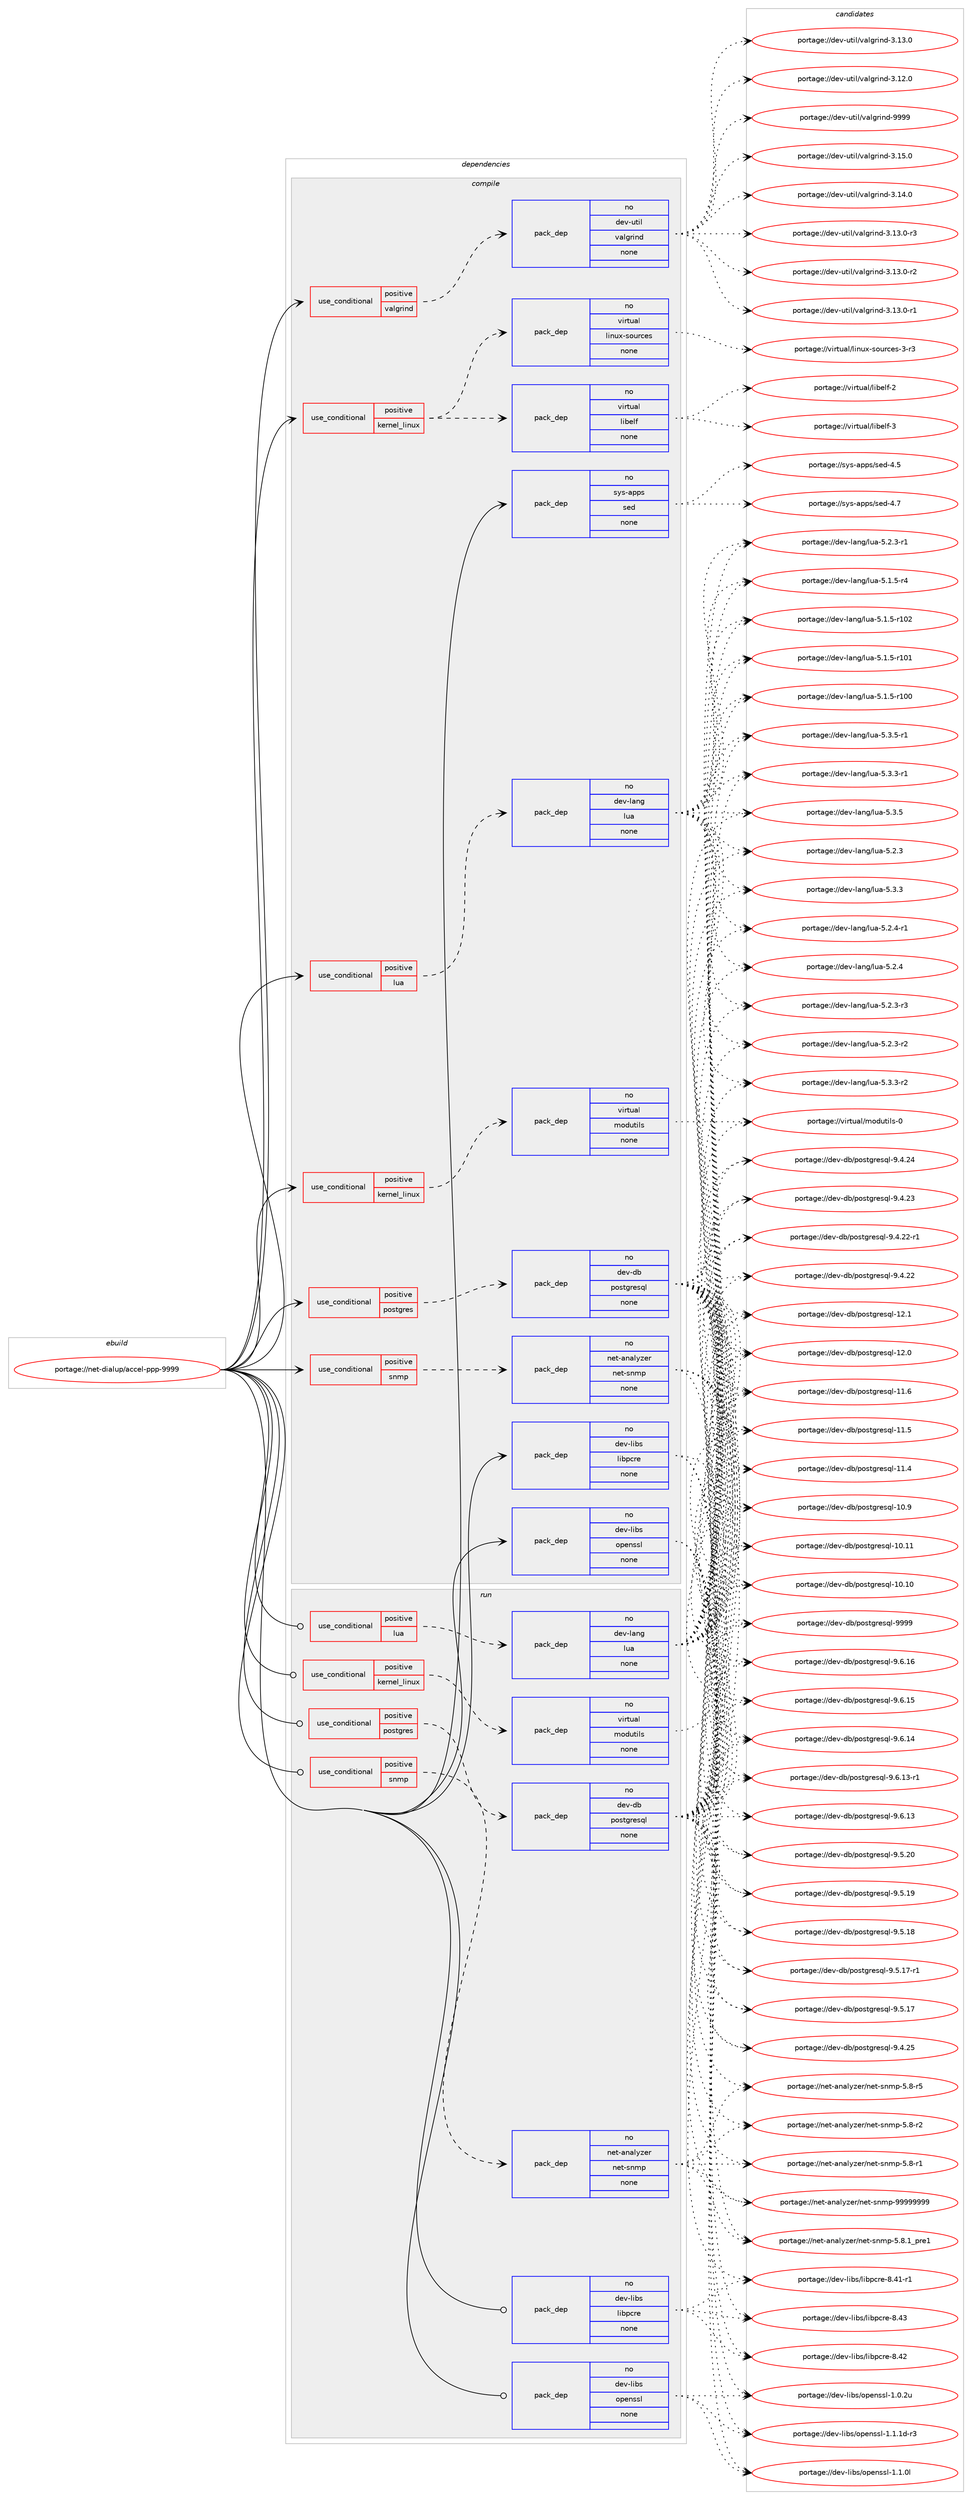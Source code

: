 digraph prolog {

# *************
# Graph options
# *************

newrank=true;
concentrate=true;
compound=true;
graph [rankdir=LR,fontname=Helvetica,fontsize=10,ranksep=1.5];#, ranksep=2.5, nodesep=0.2];
edge  [arrowhead=vee];
node  [fontname=Helvetica,fontsize=10];

# **********
# The ebuild
# **********

subgraph cluster_leftcol {
color=gray;
rank=same;
label=<<i>ebuild</i>>;
id [label="portage://net-dialup/accel-ppp-9999", color=red, width=4, href="../net-dialup/accel-ppp-9999.svg"];
}

# ****************
# The dependencies
# ****************

subgraph cluster_midcol {
color=gray;
label=<<i>dependencies</i>>;
subgraph cluster_compile {
fillcolor="#eeeeee";
style=filled;
label=<<i>compile</i>>;
subgraph cond34930 {
dependency162911 [label=<<TABLE BORDER="0" CELLBORDER="1" CELLSPACING="0" CELLPADDING="4"><TR><TD ROWSPAN="3" CELLPADDING="10">use_conditional</TD></TR><TR><TD>positive</TD></TR><TR><TD>kernel_linux</TD></TR></TABLE>>, shape=none, color=red];
subgraph pack125384 {
dependency162912 [label=<<TABLE BORDER="0" CELLBORDER="1" CELLSPACING="0" CELLPADDING="4" WIDTH="220"><TR><TD ROWSPAN="6" CELLPADDING="30">pack_dep</TD></TR><TR><TD WIDTH="110">no</TD></TR><TR><TD>virtual</TD></TR><TR><TD>linux-sources</TD></TR><TR><TD>none</TD></TR><TR><TD></TD></TR></TABLE>>, shape=none, color=blue];
}
dependency162911:e -> dependency162912:w [weight=20,style="dashed",arrowhead="vee"];
subgraph pack125385 {
dependency162913 [label=<<TABLE BORDER="0" CELLBORDER="1" CELLSPACING="0" CELLPADDING="4" WIDTH="220"><TR><TD ROWSPAN="6" CELLPADDING="30">pack_dep</TD></TR><TR><TD WIDTH="110">no</TD></TR><TR><TD>virtual</TD></TR><TR><TD>libelf</TD></TR><TR><TD>none</TD></TR><TR><TD></TD></TR></TABLE>>, shape=none, color=blue];
}
dependency162911:e -> dependency162913:w [weight=20,style="dashed",arrowhead="vee"];
}
id:e -> dependency162911:w [weight=20,style="solid",arrowhead="vee"];
subgraph cond34931 {
dependency162914 [label=<<TABLE BORDER="0" CELLBORDER="1" CELLSPACING="0" CELLPADDING="4"><TR><TD ROWSPAN="3" CELLPADDING="10">use_conditional</TD></TR><TR><TD>positive</TD></TR><TR><TD>kernel_linux</TD></TR></TABLE>>, shape=none, color=red];
subgraph pack125386 {
dependency162915 [label=<<TABLE BORDER="0" CELLBORDER="1" CELLSPACING="0" CELLPADDING="4" WIDTH="220"><TR><TD ROWSPAN="6" CELLPADDING="30">pack_dep</TD></TR><TR><TD WIDTH="110">no</TD></TR><TR><TD>virtual</TD></TR><TR><TD>modutils</TD></TR><TR><TD>none</TD></TR><TR><TD></TD></TR></TABLE>>, shape=none, color=blue];
}
dependency162914:e -> dependency162915:w [weight=20,style="dashed",arrowhead="vee"];
}
id:e -> dependency162914:w [weight=20,style="solid",arrowhead="vee"];
subgraph cond34932 {
dependency162916 [label=<<TABLE BORDER="0" CELLBORDER="1" CELLSPACING="0" CELLPADDING="4"><TR><TD ROWSPAN="3" CELLPADDING="10">use_conditional</TD></TR><TR><TD>positive</TD></TR><TR><TD>lua</TD></TR></TABLE>>, shape=none, color=red];
subgraph pack125387 {
dependency162917 [label=<<TABLE BORDER="0" CELLBORDER="1" CELLSPACING="0" CELLPADDING="4" WIDTH="220"><TR><TD ROWSPAN="6" CELLPADDING="30">pack_dep</TD></TR><TR><TD WIDTH="110">no</TD></TR><TR><TD>dev-lang</TD></TR><TR><TD>lua</TD></TR><TR><TD>none</TD></TR><TR><TD></TD></TR></TABLE>>, shape=none, color=blue];
}
dependency162916:e -> dependency162917:w [weight=20,style="dashed",arrowhead="vee"];
}
id:e -> dependency162916:w [weight=20,style="solid",arrowhead="vee"];
subgraph cond34933 {
dependency162918 [label=<<TABLE BORDER="0" CELLBORDER="1" CELLSPACING="0" CELLPADDING="4"><TR><TD ROWSPAN="3" CELLPADDING="10">use_conditional</TD></TR><TR><TD>positive</TD></TR><TR><TD>postgres</TD></TR></TABLE>>, shape=none, color=red];
subgraph pack125388 {
dependency162919 [label=<<TABLE BORDER="0" CELLBORDER="1" CELLSPACING="0" CELLPADDING="4" WIDTH="220"><TR><TD ROWSPAN="6" CELLPADDING="30">pack_dep</TD></TR><TR><TD WIDTH="110">no</TD></TR><TR><TD>dev-db</TD></TR><TR><TD>postgresql</TD></TR><TR><TD>none</TD></TR><TR><TD></TD></TR></TABLE>>, shape=none, color=blue];
}
dependency162918:e -> dependency162919:w [weight=20,style="dashed",arrowhead="vee"];
}
id:e -> dependency162918:w [weight=20,style="solid",arrowhead="vee"];
subgraph cond34934 {
dependency162920 [label=<<TABLE BORDER="0" CELLBORDER="1" CELLSPACING="0" CELLPADDING="4"><TR><TD ROWSPAN="3" CELLPADDING="10">use_conditional</TD></TR><TR><TD>positive</TD></TR><TR><TD>snmp</TD></TR></TABLE>>, shape=none, color=red];
subgraph pack125389 {
dependency162921 [label=<<TABLE BORDER="0" CELLBORDER="1" CELLSPACING="0" CELLPADDING="4" WIDTH="220"><TR><TD ROWSPAN="6" CELLPADDING="30">pack_dep</TD></TR><TR><TD WIDTH="110">no</TD></TR><TR><TD>net-analyzer</TD></TR><TR><TD>net-snmp</TD></TR><TR><TD>none</TD></TR><TR><TD></TD></TR></TABLE>>, shape=none, color=blue];
}
dependency162920:e -> dependency162921:w [weight=20,style="dashed",arrowhead="vee"];
}
id:e -> dependency162920:w [weight=20,style="solid",arrowhead="vee"];
subgraph cond34935 {
dependency162922 [label=<<TABLE BORDER="0" CELLBORDER="1" CELLSPACING="0" CELLPADDING="4"><TR><TD ROWSPAN="3" CELLPADDING="10">use_conditional</TD></TR><TR><TD>positive</TD></TR><TR><TD>valgrind</TD></TR></TABLE>>, shape=none, color=red];
subgraph pack125390 {
dependency162923 [label=<<TABLE BORDER="0" CELLBORDER="1" CELLSPACING="0" CELLPADDING="4" WIDTH="220"><TR><TD ROWSPAN="6" CELLPADDING="30">pack_dep</TD></TR><TR><TD WIDTH="110">no</TD></TR><TR><TD>dev-util</TD></TR><TR><TD>valgrind</TD></TR><TR><TD>none</TD></TR><TR><TD></TD></TR></TABLE>>, shape=none, color=blue];
}
dependency162922:e -> dependency162923:w [weight=20,style="dashed",arrowhead="vee"];
}
id:e -> dependency162922:w [weight=20,style="solid",arrowhead="vee"];
subgraph pack125391 {
dependency162924 [label=<<TABLE BORDER="0" CELLBORDER="1" CELLSPACING="0" CELLPADDING="4" WIDTH="220"><TR><TD ROWSPAN="6" CELLPADDING="30">pack_dep</TD></TR><TR><TD WIDTH="110">no</TD></TR><TR><TD>dev-libs</TD></TR><TR><TD>libpcre</TD></TR><TR><TD>none</TD></TR><TR><TD></TD></TR></TABLE>>, shape=none, color=blue];
}
id:e -> dependency162924:w [weight=20,style="solid",arrowhead="vee"];
subgraph pack125392 {
dependency162925 [label=<<TABLE BORDER="0" CELLBORDER="1" CELLSPACING="0" CELLPADDING="4" WIDTH="220"><TR><TD ROWSPAN="6" CELLPADDING="30">pack_dep</TD></TR><TR><TD WIDTH="110">no</TD></TR><TR><TD>dev-libs</TD></TR><TR><TD>openssl</TD></TR><TR><TD>none</TD></TR><TR><TD></TD></TR></TABLE>>, shape=none, color=blue];
}
id:e -> dependency162925:w [weight=20,style="solid",arrowhead="vee"];
subgraph pack125393 {
dependency162926 [label=<<TABLE BORDER="0" CELLBORDER="1" CELLSPACING="0" CELLPADDING="4" WIDTH="220"><TR><TD ROWSPAN="6" CELLPADDING="30">pack_dep</TD></TR><TR><TD WIDTH="110">no</TD></TR><TR><TD>sys-apps</TD></TR><TR><TD>sed</TD></TR><TR><TD>none</TD></TR><TR><TD></TD></TR></TABLE>>, shape=none, color=blue];
}
id:e -> dependency162926:w [weight=20,style="solid",arrowhead="vee"];
}
subgraph cluster_compileandrun {
fillcolor="#eeeeee";
style=filled;
label=<<i>compile and run</i>>;
}
subgraph cluster_run {
fillcolor="#eeeeee";
style=filled;
label=<<i>run</i>>;
subgraph cond34936 {
dependency162927 [label=<<TABLE BORDER="0" CELLBORDER="1" CELLSPACING="0" CELLPADDING="4"><TR><TD ROWSPAN="3" CELLPADDING="10">use_conditional</TD></TR><TR><TD>positive</TD></TR><TR><TD>kernel_linux</TD></TR></TABLE>>, shape=none, color=red];
subgraph pack125394 {
dependency162928 [label=<<TABLE BORDER="0" CELLBORDER="1" CELLSPACING="0" CELLPADDING="4" WIDTH="220"><TR><TD ROWSPAN="6" CELLPADDING="30">pack_dep</TD></TR><TR><TD WIDTH="110">no</TD></TR><TR><TD>virtual</TD></TR><TR><TD>modutils</TD></TR><TR><TD>none</TD></TR><TR><TD></TD></TR></TABLE>>, shape=none, color=blue];
}
dependency162927:e -> dependency162928:w [weight=20,style="dashed",arrowhead="vee"];
}
id:e -> dependency162927:w [weight=20,style="solid",arrowhead="odot"];
subgraph cond34937 {
dependency162929 [label=<<TABLE BORDER="0" CELLBORDER="1" CELLSPACING="0" CELLPADDING="4"><TR><TD ROWSPAN="3" CELLPADDING="10">use_conditional</TD></TR><TR><TD>positive</TD></TR><TR><TD>lua</TD></TR></TABLE>>, shape=none, color=red];
subgraph pack125395 {
dependency162930 [label=<<TABLE BORDER="0" CELLBORDER="1" CELLSPACING="0" CELLPADDING="4" WIDTH="220"><TR><TD ROWSPAN="6" CELLPADDING="30">pack_dep</TD></TR><TR><TD WIDTH="110">no</TD></TR><TR><TD>dev-lang</TD></TR><TR><TD>lua</TD></TR><TR><TD>none</TD></TR><TR><TD></TD></TR></TABLE>>, shape=none, color=blue];
}
dependency162929:e -> dependency162930:w [weight=20,style="dashed",arrowhead="vee"];
}
id:e -> dependency162929:w [weight=20,style="solid",arrowhead="odot"];
subgraph cond34938 {
dependency162931 [label=<<TABLE BORDER="0" CELLBORDER="1" CELLSPACING="0" CELLPADDING="4"><TR><TD ROWSPAN="3" CELLPADDING="10">use_conditional</TD></TR><TR><TD>positive</TD></TR><TR><TD>postgres</TD></TR></TABLE>>, shape=none, color=red];
subgraph pack125396 {
dependency162932 [label=<<TABLE BORDER="0" CELLBORDER="1" CELLSPACING="0" CELLPADDING="4" WIDTH="220"><TR><TD ROWSPAN="6" CELLPADDING="30">pack_dep</TD></TR><TR><TD WIDTH="110">no</TD></TR><TR><TD>dev-db</TD></TR><TR><TD>postgresql</TD></TR><TR><TD>none</TD></TR><TR><TD></TD></TR></TABLE>>, shape=none, color=blue];
}
dependency162931:e -> dependency162932:w [weight=20,style="dashed",arrowhead="vee"];
}
id:e -> dependency162931:w [weight=20,style="solid",arrowhead="odot"];
subgraph cond34939 {
dependency162933 [label=<<TABLE BORDER="0" CELLBORDER="1" CELLSPACING="0" CELLPADDING="4"><TR><TD ROWSPAN="3" CELLPADDING="10">use_conditional</TD></TR><TR><TD>positive</TD></TR><TR><TD>snmp</TD></TR></TABLE>>, shape=none, color=red];
subgraph pack125397 {
dependency162934 [label=<<TABLE BORDER="0" CELLBORDER="1" CELLSPACING="0" CELLPADDING="4" WIDTH="220"><TR><TD ROWSPAN="6" CELLPADDING="30">pack_dep</TD></TR><TR><TD WIDTH="110">no</TD></TR><TR><TD>net-analyzer</TD></TR><TR><TD>net-snmp</TD></TR><TR><TD>none</TD></TR><TR><TD></TD></TR></TABLE>>, shape=none, color=blue];
}
dependency162933:e -> dependency162934:w [weight=20,style="dashed",arrowhead="vee"];
}
id:e -> dependency162933:w [weight=20,style="solid",arrowhead="odot"];
subgraph pack125398 {
dependency162935 [label=<<TABLE BORDER="0" CELLBORDER="1" CELLSPACING="0" CELLPADDING="4" WIDTH="220"><TR><TD ROWSPAN="6" CELLPADDING="30">pack_dep</TD></TR><TR><TD WIDTH="110">no</TD></TR><TR><TD>dev-libs</TD></TR><TR><TD>libpcre</TD></TR><TR><TD>none</TD></TR><TR><TD></TD></TR></TABLE>>, shape=none, color=blue];
}
id:e -> dependency162935:w [weight=20,style="solid",arrowhead="odot"];
subgraph pack125399 {
dependency162936 [label=<<TABLE BORDER="0" CELLBORDER="1" CELLSPACING="0" CELLPADDING="4" WIDTH="220"><TR><TD ROWSPAN="6" CELLPADDING="30">pack_dep</TD></TR><TR><TD WIDTH="110">no</TD></TR><TR><TD>dev-libs</TD></TR><TR><TD>openssl</TD></TR><TR><TD>none</TD></TR><TR><TD></TD></TR></TABLE>>, shape=none, color=blue];
}
id:e -> dependency162936:w [weight=20,style="solid",arrowhead="odot"];
}
}

# **************
# The candidates
# **************

subgraph cluster_choices {
rank=same;
color=gray;
label=<<i>candidates</i>>;

subgraph choice125384 {
color=black;
nodesep=1;
choice1181051141161179710847108105110117120451151111171149910111545514511451 [label="portage://virtual/linux-sources-3-r3", color=red, width=4,href="../virtual/linux-sources-3-r3.svg"];
dependency162912:e -> choice1181051141161179710847108105110117120451151111171149910111545514511451:w [style=dotted,weight="100"];
}
subgraph choice125385 {
color=black;
nodesep=1;
choice1181051141161179710847108105981011081024551 [label="portage://virtual/libelf-3", color=red, width=4,href="../virtual/libelf-3.svg"];
choice1181051141161179710847108105981011081024550 [label="portage://virtual/libelf-2", color=red, width=4,href="../virtual/libelf-2.svg"];
dependency162913:e -> choice1181051141161179710847108105981011081024551:w [style=dotted,weight="100"];
dependency162913:e -> choice1181051141161179710847108105981011081024550:w [style=dotted,weight="100"];
}
subgraph choice125386 {
color=black;
nodesep=1;
choice11810511411611797108471091111001171161051081154548 [label="portage://virtual/modutils-0", color=red, width=4,href="../virtual/modutils-0.svg"];
dependency162915:e -> choice11810511411611797108471091111001171161051081154548:w [style=dotted,weight="100"];
}
subgraph choice125387 {
color=black;
nodesep=1;
choice100101118451089711010347108117974553465146534511449 [label="portage://dev-lang/lua-5.3.5-r1", color=red, width=4,href="../dev-lang/lua-5.3.5-r1.svg"];
choice10010111845108971101034710811797455346514653 [label="portage://dev-lang/lua-5.3.5", color=red, width=4,href="../dev-lang/lua-5.3.5.svg"];
choice100101118451089711010347108117974553465146514511450 [label="portage://dev-lang/lua-5.3.3-r2", color=red, width=4,href="../dev-lang/lua-5.3.3-r2.svg"];
choice100101118451089711010347108117974553465146514511449 [label="portage://dev-lang/lua-5.3.3-r1", color=red, width=4,href="../dev-lang/lua-5.3.3-r1.svg"];
choice10010111845108971101034710811797455346514651 [label="portage://dev-lang/lua-5.3.3", color=red, width=4,href="../dev-lang/lua-5.3.3.svg"];
choice100101118451089711010347108117974553465046524511449 [label="portage://dev-lang/lua-5.2.4-r1", color=red, width=4,href="../dev-lang/lua-5.2.4-r1.svg"];
choice10010111845108971101034710811797455346504652 [label="portage://dev-lang/lua-5.2.4", color=red, width=4,href="../dev-lang/lua-5.2.4.svg"];
choice100101118451089711010347108117974553465046514511451 [label="portage://dev-lang/lua-5.2.3-r3", color=red, width=4,href="../dev-lang/lua-5.2.3-r3.svg"];
choice100101118451089711010347108117974553465046514511450 [label="portage://dev-lang/lua-5.2.3-r2", color=red, width=4,href="../dev-lang/lua-5.2.3-r2.svg"];
choice100101118451089711010347108117974553465046514511449 [label="portage://dev-lang/lua-5.2.3-r1", color=red, width=4,href="../dev-lang/lua-5.2.3-r1.svg"];
choice10010111845108971101034710811797455346504651 [label="portage://dev-lang/lua-5.2.3", color=red, width=4,href="../dev-lang/lua-5.2.3.svg"];
choice100101118451089711010347108117974553464946534511452 [label="portage://dev-lang/lua-5.1.5-r4", color=red, width=4,href="../dev-lang/lua-5.1.5-r4.svg"];
choice1001011184510897110103471081179745534649465345114494850 [label="portage://dev-lang/lua-5.1.5-r102", color=red, width=4,href="../dev-lang/lua-5.1.5-r102.svg"];
choice1001011184510897110103471081179745534649465345114494849 [label="portage://dev-lang/lua-5.1.5-r101", color=red, width=4,href="../dev-lang/lua-5.1.5-r101.svg"];
choice1001011184510897110103471081179745534649465345114494848 [label="portage://dev-lang/lua-5.1.5-r100", color=red, width=4,href="../dev-lang/lua-5.1.5-r100.svg"];
dependency162917:e -> choice100101118451089711010347108117974553465146534511449:w [style=dotted,weight="100"];
dependency162917:e -> choice10010111845108971101034710811797455346514653:w [style=dotted,weight="100"];
dependency162917:e -> choice100101118451089711010347108117974553465146514511450:w [style=dotted,weight="100"];
dependency162917:e -> choice100101118451089711010347108117974553465146514511449:w [style=dotted,weight="100"];
dependency162917:e -> choice10010111845108971101034710811797455346514651:w [style=dotted,weight="100"];
dependency162917:e -> choice100101118451089711010347108117974553465046524511449:w [style=dotted,weight="100"];
dependency162917:e -> choice10010111845108971101034710811797455346504652:w [style=dotted,weight="100"];
dependency162917:e -> choice100101118451089711010347108117974553465046514511451:w [style=dotted,weight="100"];
dependency162917:e -> choice100101118451089711010347108117974553465046514511450:w [style=dotted,weight="100"];
dependency162917:e -> choice100101118451089711010347108117974553465046514511449:w [style=dotted,weight="100"];
dependency162917:e -> choice10010111845108971101034710811797455346504651:w [style=dotted,weight="100"];
dependency162917:e -> choice100101118451089711010347108117974553464946534511452:w [style=dotted,weight="100"];
dependency162917:e -> choice1001011184510897110103471081179745534649465345114494850:w [style=dotted,weight="100"];
dependency162917:e -> choice1001011184510897110103471081179745534649465345114494849:w [style=dotted,weight="100"];
dependency162917:e -> choice1001011184510897110103471081179745534649465345114494848:w [style=dotted,weight="100"];
}
subgraph choice125388 {
color=black;
nodesep=1;
choice1001011184510098471121111151161031141011151131084557575757 [label="portage://dev-db/postgresql-9999", color=red, width=4,href="../dev-db/postgresql-9999.svg"];
choice10010111845100984711211111511610311410111511310845574654464954 [label="portage://dev-db/postgresql-9.6.16", color=red, width=4,href="../dev-db/postgresql-9.6.16.svg"];
choice10010111845100984711211111511610311410111511310845574654464953 [label="portage://dev-db/postgresql-9.6.15", color=red, width=4,href="../dev-db/postgresql-9.6.15.svg"];
choice10010111845100984711211111511610311410111511310845574654464952 [label="portage://dev-db/postgresql-9.6.14", color=red, width=4,href="../dev-db/postgresql-9.6.14.svg"];
choice100101118451009847112111115116103114101115113108455746544649514511449 [label="portage://dev-db/postgresql-9.6.13-r1", color=red, width=4,href="../dev-db/postgresql-9.6.13-r1.svg"];
choice10010111845100984711211111511610311410111511310845574654464951 [label="portage://dev-db/postgresql-9.6.13", color=red, width=4,href="../dev-db/postgresql-9.6.13.svg"];
choice10010111845100984711211111511610311410111511310845574653465048 [label="portage://dev-db/postgresql-9.5.20", color=red, width=4,href="../dev-db/postgresql-9.5.20.svg"];
choice10010111845100984711211111511610311410111511310845574653464957 [label="portage://dev-db/postgresql-9.5.19", color=red, width=4,href="../dev-db/postgresql-9.5.19.svg"];
choice10010111845100984711211111511610311410111511310845574653464956 [label="portage://dev-db/postgresql-9.5.18", color=red, width=4,href="../dev-db/postgresql-9.5.18.svg"];
choice100101118451009847112111115116103114101115113108455746534649554511449 [label="portage://dev-db/postgresql-9.5.17-r1", color=red, width=4,href="../dev-db/postgresql-9.5.17-r1.svg"];
choice10010111845100984711211111511610311410111511310845574653464955 [label="portage://dev-db/postgresql-9.5.17", color=red, width=4,href="../dev-db/postgresql-9.5.17.svg"];
choice10010111845100984711211111511610311410111511310845574652465053 [label="portage://dev-db/postgresql-9.4.25", color=red, width=4,href="../dev-db/postgresql-9.4.25.svg"];
choice10010111845100984711211111511610311410111511310845574652465052 [label="portage://dev-db/postgresql-9.4.24", color=red, width=4,href="../dev-db/postgresql-9.4.24.svg"];
choice10010111845100984711211111511610311410111511310845574652465051 [label="portage://dev-db/postgresql-9.4.23", color=red, width=4,href="../dev-db/postgresql-9.4.23.svg"];
choice100101118451009847112111115116103114101115113108455746524650504511449 [label="portage://dev-db/postgresql-9.4.22-r1", color=red, width=4,href="../dev-db/postgresql-9.4.22-r1.svg"];
choice10010111845100984711211111511610311410111511310845574652465050 [label="portage://dev-db/postgresql-9.4.22", color=red, width=4,href="../dev-db/postgresql-9.4.22.svg"];
choice1001011184510098471121111151161031141011151131084549504649 [label="portage://dev-db/postgresql-12.1", color=red, width=4,href="../dev-db/postgresql-12.1.svg"];
choice1001011184510098471121111151161031141011151131084549504648 [label="portage://dev-db/postgresql-12.0", color=red, width=4,href="../dev-db/postgresql-12.0.svg"];
choice1001011184510098471121111151161031141011151131084549494654 [label="portage://dev-db/postgresql-11.6", color=red, width=4,href="../dev-db/postgresql-11.6.svg"];
choice1001011184510098471121111151161031141011151131084549494653 [label="portage://dev-db/postgresql-11.5", color=red, width=4,href="../dev-db/postgresql-11.5.svg"];
choice1001011184510098471121111151161031141011151131084549494652 [label="portage://dev-db/postgresql-11.4", color=red, width=4,href="../dev-db/postgresql-11.4.svg"];
choice1001011184510098471121111151161031141011151131084549484657 [label="portage://dev-db/postgresql-10.9", color=red, width=4,href="../dev-db/postgresql-10.9.svg"];
choice100101118451009847112111115116103114101115113108454948464949 [label="portage://dev-db/postgresql-10.11", color=red, width=4,href="../dev-db/postgresql-10.11.svg"];
choice100101118451009847112111115116103114101115113108454948464948 [label="portage://dev-db/postgresql-10.10", color=red, width=4,href="../dev-db/postgresql-10.10.svg"];
dependency162919:e -> choice1001011184510098471121111151161031141011151131084557575757:w [style=dotted,weight="100"];
dependency162919:e -> choice10010111845100984711211111511610311410111511310845574654464954:w [style=dotted,weight="100"];
dependency162919:e -> choice10010111845100984711211111511610311410111511310845574654464953:w [style=dotted,weight="100"];
dependency162919:e -> choice10010111845100984711211111511610311410111511310845574654464952:w [style=dotted,weight="100"];
dependency162919:e -> choice100101118451009847112111115116103114101115113108455746544649514511449:w [style=dotted,weight="100"];
dependency162919:e -> choice10010111845100984711211111511610311410111511310845574654464951:w [style=dotted,weight="100"];
dependency162919:e -> choice10010111845100984711211111511610311410111511310845574653465048:w [style=dotted,weight="100"];
dependency162919:e -> choice10010111845100984711211111511610311410111511310845574653464957:w [style=dotted,weight="100"];
dependency162919:e -> choice10010111845100984711211111511610311410111511310845574653464956:w [style=dotted,weight="100"];
dependency162919:e -> choice100101118451009847112111115116103114101115113108455746534649554511449:w [style=dotted,weight="100"];
dependency162919:e -> choice10010111845100984711211111511610311410111511310845574653464955:w [style=dotted,weight="100"];
dependency162919:e -> choice10010111845100984711211111511610311410111511310845574652465053:w [style=dotted,weight="100"];
dependency162919:e -> choice10010111845100984711211111511610311410111511310845574652465052:w [style=dotted,weight="100"];
dependency162919:e -> choice10010111845100984711211111511610311410111511310845574652465051:w [style=dotted,weight="100"];
dependency162919:e -> choice100101118451009847112111115116103114101115113108455746524650504511449:w [style=dotted,weight="100"];
dependency162919:e -> choice10010111845100984711211111511610311410111511310845574652465050:w [style=dotted,weight="100"];
dependency162919:e -> choice1001011184510098471121111151161031141011151131084549504649:w [style=dotted,weight="100"];
dependency162919:e -> choice1001011184510098471121111151161031141011151131084549504648:w [style=dotted,weight="100"];
dependency162919:e -> choice1001011184510098471121111151161031141011151131084549494654:w [style=dotted,weight="100"];
dependency162919:e -> choice1001011184510098471121111151161031141011151131084549494653:w [style=dotted,weight="100"];
dependency162919:e -> choice1001011184510098471121111151161031141011151131084549494652:w [style=dotted,weight="100"];
dependency162919:e -> choice1001011184510098471121111151161031141011151131084549484657:w [style=dotted,weight="100"];
dependency162919:e -> choice100101118451009847112111115116103114101115113108454948464949:w [style=dotted,weight="100"];
dependency162919:e -> choice100101118451009847112111115116103114101115113108454948464948:w [style=dotted,weight="100"];
}
subgraph choice125389 {
color=black;
nodesep=1;
choice1101011164597110971081211221011144711010111645115110109112455757575757575757 [label="portage://net-analyzer/net-snmp-99999999", color=red, width=4,href="../net-analyzer/net-snmp-99999999.svg"];
choice11010111645971109710812112210111447110101116451151101091124553465646499511211410149 [label="portage://net-analyzer/net-snmp-5.8.1_pre1", color=red, width=4,href="../net-analyzer/net-snmp-5.8.1_pre1.svg"];
choice1101011164597110971081211221011144711010111645115110109112455346564511453 [label="portage://net-analyzer/net-snmp-5.8-r5", color=red, width=4,href="../net-analyzer/net-snmp-5.8-r5.svg"];
choice1101011164597110971081211221011144711010111645115110109112455346564511450 [label="portage://net-analyzer/net-snmp-5.8-r2", color=red, width=4,href="../net-analyzer/net-snmp-5.8-r2.svg"];
choice1101011164597110971081211221011144711010111645115110109112455346564511449 [label="portage://net-analyzer/net-snmp-5.8-r1", color=red, width=4,href="../net-analyzer/net-snmp-5.8-r1.svg"];
dependency162921:e -> choice1101011164597110971081211221011144711010111645115110109112455757575757575757:w [style=dotted,weight="100"];
dependency162921:e -> choice11010111645971109710812112210111447110101116451151101091124553465646499511211410149:w [style=dotted,weight="100"];
dependency162921:e -> choice1101011164597110971081211221011144711010111645115110109112455346564511453:w [style=dotted,weight="100"];
dependency162921:e -> choice1101011164597110971081211221011144711010111645115110109112455346564511450:w [style=dotted,weight="100"];
dependency162921:e -> choice1101011164597110971081211221011144711010111645115110109112455346564511449:w [style=dotted,weight="100"];
}
subgraph choice125390 {
color=black;
nodesep=1;
choice1001011184511711610510847118971081031141051101004557575757 [label="portage://dev-util/valgrind-9999", color=red, width=4,href="../dev-util/valgrind-9999.svg"];
choice10010111845117116105108471189710810311410511010045514649534648 [label="portage://dev-util/valgrind-3.15.0", color=red, width=4,href="../dev-util/valgrind-3.15.0.svg"];
choice10010111845117116105108471189710810311410511010045514649524648 [label="portage://dev-util/valgrind-3.14.0", color=red, width=4,href="../dev-util/valgrind-3.14.0.svg"];
choice100101118451171161051084711897108103114105110100455146495146484511451 [label="portage://dev-util/valgrind-3.13.0-r3", color=red, width=4,href="../dev-util/valgrind-3.13.0-r3.svg"];
choice100101118451171161051084711897108103114105110100455146495146484511450 [label="portage://dev-util/valgrind-3.13.0-r2", color=red, width=4,href="../dev-util/valgrind-3.13.0-r2.svg"];
choice100101118451171161051084711897108103114105110100455146495146484511449 [label="portage://dev-util/valgrind-3.13.0-r1", color=red, width=4,href="../dev-util/valgrind-3.13.0-r1.svg"];
choice10010111845117116105108471189710810311410511010045514649514648 [label="portage://dev-util/valgrind-3.13.0", color=red, width=4,href="../dev-util/valgrind-3.13.0.svg"];
choice10010111845117116105108471189710810311410511010045514649504648 [label="portage://dev-util/valgrind-3.12.0", color=red, width=4,href="../dev-util/valgrind-3.12.0.svg"];
dependency162923:e -> choice1001011184511711610510847118971081031141051101004557575757:w [style=dotted,weight="100"];
dependency162923:e -> choice10010111845117116105108471189710810311410511010045514649534648:w [style=dotted,weight="100"];
dependency162923:e -> choice10010111845117116105108471189710810311410511010045514649524648:w [style=dotted,weight="100"];
dependency162923:e -> choice100101118451171161051084711897108103114105110100455146495146484511451:w [style=dotted,weight="100"];
dependency162923:e -> choice100101118451171161051084711897108103114105110100455146495146484511450:w [style=dotted,weight="100"];
dependency162923:e -> choice100101118451171161051084711897108103114105110100455146495146484511449:w [style=dotted,weight="100"];
dependency162923:e -> choice10010111845117116105108471189710810311410511010045514649514648:w [style=dotted,weight="100"];
dependency162923:e -> choice10010111845117116105108471189710810311410511010045514649504648:w [style=dotted,weight="100"];
}
subgraph choice125391 {
color=black;
nodesep=1;
choice10010111845108105981154710810598112991141014556465251 [label="portage://dev-libs/libpcre-8.43", color=red, width=4,href="../dev-libs/libpcre-8.43.svg"];
choice10010111845108105981154710810598112991141014556465250 [label="portage://dev-libs/libpcre-8.42", color=red, width=4,href="../dev-libs/libpcre-8.42.svg"];
choice100101118451081059811547108105981129911410145564652494511449 [label="portage://dev-libs/libpcre-8.41-r1", color=red, width=4,href="../dev-libs/libpcre-8.41-r1.svg"];
dependency162924:e -> choice10010111845108105981154710810598112991141014556465251:w [style=dotted,weight="100"];
dependency162924:e -> choice10010111845108105981154710810598112991141014556465250:w [style=dotted,weight="100"];
dependency162924:e -> choice100101118451081059811547108105981129911410145564652494511449:w [style=dotted,weight="100"];
}
subgraph choice125392 {
color=black;
nodesep=1;
choice1001011184510810598115471111121011101151151084549464946491004511451 [label="portage://dev-libs/openssl-1.1.1d-r3", color=red, width=4,href="../dev-libs/openssl-1.1.1d-r3.svg"];
choice100101118451081059811547111112101110115115108454946494648108 [label="portage://dev-libs/openssl-1.1.0l", color=red, width=4,href="../dev-libs/openssl-1.1.0l.svg"];
choice100101118451081059811547111112101110115115108454946484650117 [label="portage://dev-libs/openssl-1.0.2u", color=red, width=4,href="../dev-libs/openssl-1.0.2u.svg"];
dependency162925:e -> choice1001011184510810598115471111121011101151151084549464946491004511451:w [style=dotted,weight="100"];
dependency162925:e -> choice100101118451081059811547111112101110115115108454946494648108:w [style=dotted,weight="100"];
dependency162925:e -> choice100101118451081059811547111112101110115115108454946484650117:w [style=dotted,weight="100"];
}
subgraph choice125393 {
color=black;
nodesep=1;
choice11512111545971121121154711510110045524655 [label="portage://sys-apps/sed-4.7", color=red, width=4,href="../sys-apps/sed-4.7.svg"];
choice11512111545971121121154711510110045524653 [label="portage://sys-apps/sed-4.5", color=red, width=4,href="../sys-apps/sed-4.5.svg"];
dependency162926:e -> choice11512111545971121121154711510110045524655:w [style=dotted,weight="100"];
dependency162926:e -> choice11512111545971121121154711510110045524653:w [style=dotted,weight="100"];
}
subgraph choice125394 {
color=black;
nodesep=1;
choice11810511411611797108471091111001171161051081154548 [label="portage://virtual/modutils-0", color=red, width=4,href="../virtual/modutils-0.svg"];
dependency162928:e -> choice11810511411611797108471091111001171161051081154548:w [style=dotted,weight="100"];
}
subgraph choice125395 {
color=black;
nodesep=1;
choice100101118451089711010347108117974553465146534511449 [label="portage://dev-lang/lua-5.3.5-r1", color=red, width=4,href="../dev-lang/lua-5.3.5-r1.svg"];
choice10010111845108971101034710811797455346514653 [label="portage://dev-lang/lua-5.3.5", color=red, width=4,href="../dev-lang/lua-5.3.5.svg"];
choice100101118451089711010347108117974553465146514511450 [label="portage://dev-lang/lua-5.3.3-r2", color=red, width=4,href="../dev-lang/lua-5.3.3-r2.svg"];
choice100101118451089711010347108117974553465146514511449 [label="portage://dev-lang/lua-5.3.3-r1", color=red, width=4,href="../dev-lang/lua-5.3.3-r1.svg"];
choice10010111845108971101034710811797455346514651 [label="portage://dev-lang/lua-5.3.3", color=red, width=4,href="../dev-lang/lua-5.3.3.svg"];
choice100101118451089711010347108117974553465046524511449 [label="portage://dev-lang/lua-5.2.4-r1", color=red, width=4,href="../dev-lang/lua-5.2.4-r1.svg"];
choice10010111845108971101034710811797455346504652 [label="portage://dev-lang/lua-5.2.4", color=red, width=4,href="../dev-lang/lua-5.2.4.svg"];
choice100101118451089711010347108117974553465046514511451 [label="portage://dev-lang/lua-5.2.3-r3", color=red, width=4,href="../dev-lang/lua-5.2.3-r3.svg"];
choice100101118451089711010347108117974553465046514511450 [label="portage://dev-lang/lua-5.2.3-r2", color=red, width=4,href="../dev-lang/lua-5.2.3-r2.svg"];
choice100101118451089711010347108117974553465046514511449 [label="portage://dev-lang/lua-5.2.3-r1", color=red, width=4,href="../dev-lang/lua-5.2.3-r1.svg"];
choice10010111845108971101034710811797455346504651 [label="portage://dev-lang/lua-5.2.3", color=red, width=4,href="../dev-lang/lua-5.2.3.svg"];
choice100101118451089711010347108117974553464946534511452 [label="portage://dev-lang/lua-5.1.5-r4", color=red, width=4,href="../dev-lang/lua-5.1.5-r4.svg"];
choice1001011184510897110103471081179745534649465345114494850 [label="portage://dev-lang/lua-5.1.5-r102", color=red, width=4,href="../dev-lang/lua-5.1.5-r102.svg"];
choice1001011184510897110103471081179745534649465345114494849 [label="portage://dev-lang/lua-5.1.5-r101", color=red, width=4,href="../dev-lang/lua-5.1.5-r101.svg"];
choice1001011184510897110103471081179745534649465345114494848 [label="portage://dev-lang/lua-5.1.5-r100", color=red, width=4,href="../dev-lang/lua-5.1.5-r100.svg"];
dependency162930:e -> choice100101118451089711010347108117974553465146534511449:w [style=dotted,weight="100"];
dependency162930:e -> choice10010111845108971101034710811797455346514653:w [style=dotted,weight="100"];
dependency162930:e -> choice100101118451089711010347108117974553465146514511450:w [style=dotted,weight="100"];
dependency162930:e -> choice100101118451089711010347108117974553465146514511449:w [style=dotted,weight="100"];
dependency162930:e -> choice10010111845108971101034710811797455346514651:w [style=dotted,weight="100"];
dependency162930:e -> choice100101118451089711010347108117974553465046524511449:w [style=dotted,weight="100"];
dependency162930:e -> choice10010111845108971101034710811797455346504652:w [style=dotted,weight="100"];
dependency162930:e -> choice100101118451089711010347108117974553465046514511451:w [style=dotted,weight="100"];
dependency162930:e -> choice100101118451089711010347108117974553465046514511450:w [style=dotted,weight="100"];
dependency162930:e -> choice100101118451089711010347108117974553465046514511449:w [style=dotted,weight="100"];
dependency162930:e -> choice10010111845108971101034710811797455346504651:w [style=dotted,weight="100"];
dependency162930:e -> choice100101118451089711010347108117974553464946534511452:w [style=dotted,weight="100"];
dependency162930:e -> choice1001011184510897110103471081179745534649465345114494850:w [style=dotted,weight="100"];
dependency162930:e -> choice1001011184510897110103471081179745534649465345114494849:w [style=dotted,weight="100"];
dependency162930:e -> choice1001011184510897110103471081179745534649465345114494848:w [style=dotted,weight="100"];
}
subgraph choice125396 {
color=black;
nodesep=1;
choice1001011184510098471121111151161031141011151131084557575757 [label="portage://dev-db/postgresql-9999", color=red, width=4,href="../dev-db/postgresql-9999.svg"];
choice10010111845100984711211111511610311410111511310845574654464954 [label="portage://dev-db/postgresql-9.6.16", color=red, width=4,href="../dev-db/postgresql-9.6.16.svg"];
choice10010111845100984711211111511610311410111511310845574654464953 [label="portage://dev-db/postgresql-9.6.15", color=red, width=4,href="../dev-db/postgresql-9.6.15.svg"];
choice10010111845100984711211111511610311410111511310845574654464952 [label="portage://dev-db/postgresql-9.6.14", color=red, width=4,href="../dev-db/postgresql-9.6.14.svg"];
choice100101118451009847112111115116103114101115113108455746544649514511449 [label="portage://dev-db/postgresql-9.6.13-r1", color=red, width=4,href="../dev-db/postgresql-9.6.13-r1.svg"];
choice10010111845100984711211111511610311410111511310845574654464951 [label="portage://dev-db/postgresql-9.6.13", color=red, width=4,href="../dev-db/postgresql-9.6.13.svg"];
choice10010111845100984711211111511610311410111511310845574653465048 [label="portage://dev-db/postgresql-9.5.20", color=red, width=4,href="../dev-db/postgresql-9.5.20.svg"];
choice10010111845100984711211111511610311410111511310845574653464957 [label="portage://dev-db/postgresql-9.5.19", color=red, width=4,href="../dev-db/postgresql-9.5.19.svg"];
choice10010111845100984711211111511610311410111511310845574653464956 [label="portage://dev-db/postgresql-9.5.18", color=red, width=4,href="../dev-db/postgresql-9.5.18.svg"];
choice100101118451009847112111115116103114101115113108455746534649554511449 [label="portage://dev-db/postgresql-9.5.17-r1", color=red, width=4,href="../dev-db/postgresql-9.5.17-r1.svg"];
choice10010111845100984711211111511610311410111511310845574653464955 [label="portage://dev-db/postgresql-9.5.17", color=red, width=4,href="../dev-db/postgresql-9.5.17.svg"];
choice10010111845100984711211111511610311410111511310845574652465053 [label="portage://dev-db/postgresql-9.4.25", color=red, width=4,href="../dev-db/postgresql-9.4.25.svg"];
choice10010111845100984711211111511610311410111511310845574652465052 [label="portage://dev-db/postgresql-9.4.24", color=red, width=4,href="../dev-db/postgresql-9.4.24.svg"];
choice10010111845100984711211111511610311410111511310845574652465051 [label="portage://dev-db/postgresql-9.4.23", color=red, width=4,href="../dev-db/postgresql-9.4.23.svg"];
choice100101118451009847112111115116103114101115113108455746524650504511449 [label="portage://dev-db/postgresql-9.4.22-r1", color=red, width=4,href="../dev-db/postgresql-9.4.22-r1.svg"];
choice10010111845100984711211111511610311410111511310845574652465050 [label="portage://dev-db/postgresql-9.4.22", color=red, width=4,href="../dev-db/postgresql-9.4.22.svg"];
choice1001011184510098471121111151161031141011151131084549504649 [label="portage://dev-db/postgresql-12.1", color=red, width=4,href="../dev-db/postgresql-12.1.svg"];
choice1001011184510098471121111151161031141011151131084549504648 [label="portage://dev-db/postgresql-12.0", color=red, width=4,href="../dev-db/postgresql-12.0.svg"];
choice1001011184510098471121111151161031141011151131084549494654 [label="portage://dev-db/postgresql-11.6", color=red, width=4,href="../dev-db/postgresql-11.6.svg"];
choice1001011184510098471121111151161031141011151131084549494653 [label="portage://dev-db/postgresql-11.5", color=red, width=4,href="../dev-db/postgresql-11.5.svg"];
choice1001011184510098471121111151161031141011151131084549494652 [label="portage://dev-db/postgresql-11.4", color=red, width=4,href="../dev-db/postgresql-11.4.svg"];
choice1001011184510098471121111151161031141011151131084549484657 [label="portage://dev-db/postgresql-10.9", color=red, width=4,href="../dev-db/postgresql-10.9.svg"];
choice100101118451009847112111115116103114101115113108454948464949 [label="portage://dev-db/postgresql-10.11", color=red, width=4,href="../dev-db/postgresql-10.11.svg"];
choice100101118451009847112111115116103114101115113108454948464948 [label="portage://dev-db/postgresql-10.10", color=red, width=4,href="../dev-db/postgresql-10.10.svg"];
dependency162932:e -> choice1001011184510098471121111151161031141011151131084557575757:w [style=dotted,weight="100"];
dependency162932:e -> choice10010111845100984711211111511610311410111511310845574654464954:w [style=dotted,weight="100"];
dependency162932:e -> choice10010111845100984711211111511610311410111511310845574654464953:w [style=dotted,weight="100"];
dependency162932:e -> choice10010111845100984711211111511610311410111511310845574654464952:w [style=dotted,weight="100"];
dependency162932:e -> choice100101118451009847112111115116103114101115113108455746544649514511449:w [style=dotted,weight="100"];
dependency162932:e -> choice10010111845100984711211111511610311410111511310845574654464951:w [style=dotted,weight="100"];
dependency162932:e -> choice10010111845100984711211111511610311410111511310845574653465048:w [style=dotted,weight="100"];
dependency162932:e -> choice10010111845100984711211111511610311410111511310845574653464957:w [style=dotted,weight="100"];
dependency162932:e -> choice10010111845100984711211111511610311410111511310845574653464956:w [style=dotted,weight="100"];
dependency162932:e -> choice100101118451009847112111115116103114101115113108455746534649554511449:w [style=dotted,weight="100"];
dependency162932:e -> choice10010111845100984711211111511610311410111511310845574653464955:w [style=dotted,weight="100"];
dependency162932:e -> choice10010111845100984711211111511610311410111511310845574652465053:w [style=dotted,weight="100"];
dependency162932:e -> choice10010111845100984711211111511610311410111511310845574652465052:w [style=dotted,weight="100"];
dependency162932:e -> choice10010111845100984711211111511610311410111511310845574652465051:w [style=dotted,weight="100"];
dependency162932:e -> choice100101118451009847112111115116103114101115113108455746524650504511449:w [style=dotted,weight="100"];
dependency162932:e -> choice10010111845100984711211111511610311410111511310845574652465050:w [style=dotted,weight="100"];
dependency162932:e -> choice1001011184510098471121111151161031141011151131084549504649:w [style=dotted,weight="100"];
dependency162932:e -> choice1001011184510098471121111151161031141011151131084549504648:w [style=dotted,weight="100"];
dependency162932:e -> choice1001011184510098471121111151161031141011151131084549494654:w [style=dotted,weight="100"];
dependency162932:e -> choice1001011184510098471121111151161031141011151131084549494653:w [style=dotted,weight="100"];
dependency162932:e -> choice1001011184510098471121111151161031141011151131084549494652:w [style=dotted,weight="100"];
dependency162932:e -> choice1001011184510098471121111151161031141011151131084549484657:w [style=dotted,weight="100"];
dependency162932:e -> choice100101118451009847112111115116103114101115113108454948464949:w [style=dotted,weight="100"];
dependency162932:e -> choice100101118451009847112111115116103114101115113108454948464948:w [style=dotted,weight="100"];
}
subgraph choice125397 {
color=black;
nodesep=1;
choice1101011164597110971081211221011144711010111645115110109112455757575757575757 [label="portage://net-analyzer/net-snmp-99999999", color=red, width=4,href="../net-analyzer/net-snmp-99999999.svg"];
choice11010111645971109710812112210111447110101116451151101091124553465646499511211410149 [label="portage://net-analyzer/net-snmp-5.8.1_pre1", color=red, width=4,href="../net-analyzer/net-snmp-5.8.1_pre1.svg"];
choice1101011164597110971081211221011144711010111645115110109112455346564511453 [label="portage://net-analyzer/net-snmp-5.8-r5", color=red, width=4,href="../net-analyzer/net-snmp-5.8-r5.svg"];
choice1101011164597110971081211221011144711010111645115110109112455346564511450 [label="portage://net-analyzer/net-snmp-5.8-r2", color=red, width=4,href="../net-analyzer/net-snmp-5.8-r2.svg"];
choice1101011164597110971081211221011144711010111645115110109112455346564511449 [label="portage://net-analyzer/net-snmp-5.8-r1", color=red, width=4,href="../net-analyzer/net-snmp-5.8-r1.svg"];
dependency162934:e -> choice1101011164597110971081211221011144711010111645115110109112455757575757575757:w [style=dotted,weight="100"];
dependency162934:e -> choice11010111645971109710812112210111447110101116451151101091124553465646499511211410149:w [style=dotted,weight="100"];
dependency162934:e -> choice1101011164597110971081211221011144711010111645115110109112455346564511453:w [style=dotted,weight="100"];
dependency162934:e -> choice1101011164597110971081211221011144711010111645115110109112455346564511450:w [style=dotted,weight="100"];
dependency162934:e -> choice1101011164597110971081211221011144711010111645115110109112455346564511449:w [style=dotted,weight="100"];
}
subgraph choice125398 {
color=black;
nodesep=1;
choice10010111845108105981154710810598112991141014556465251 [label="portage://dev-libs/libpcre-8.43", color=red, width=4,href="../dev-libs/libpcre-8.43.svg"];
choice10010111845108105981154710810598112991141014556465250 [label="portage://dev-libs/libpcre-8.42", color=red, width=4,href="../dev-libs/libpcre-8.42.svg"];
choice100101118451081059811547108105981129911410145564652494511449 [label="portage://dev-libs/libpcre-8.41-r1", color=red, width=4,href="../dev-libs/libpcre-8.41-r1.svg"];
dependency162935:e -> choice10010111845108105981154710810598112991141014556465251:w [style=dotted,weight="100"];
dependency162935:e -> choice10010111845108105981154710810598112991141014556465250:w [style=dotted,weight="100"];
dependency162935:e -> choice100101118451081059811547108105981129911410145564652494511449:w [style=dotted,weight="100"];
}
subgraph choice125399 {
color=black;
nodesep=1;
choice1001011184510810598115471111121011101151151084549464946491004511451 [label="portage://dev-libs/openssl-1.1.1d-r3", color=red, width=4,href="../dev-libs/openssl-1.1.1d-r3.svg"];
choice100101118451081059811547111112101110115115108454946494648108 [label="portage://dev-libs/openssl-1.1.0l", color=red, width=4,href="../dev-libs/openssl-1.1.0l.svg"];
choice100101118451081059811547111112101110115115108454946484650117 [label="portage://dev-libs/openssl-1.0.2u", color=red, width=4,href="../dev-libs/openssl-1.0.2u.svg"];
dependency162936:e -> choice1001011184510810598115471111121011101151151084549464946491004511451:w [style=dotted,weight="100"];
dependency162936:e -> choice100101118451081059811547111112101110115115108454946494648108:w [style=dotted,weight="100"];
dependency162936:e -> choice100101118451081059811547111112101110115115108454946484650117:w [style=dotted,weight="100"];
}
}

}
